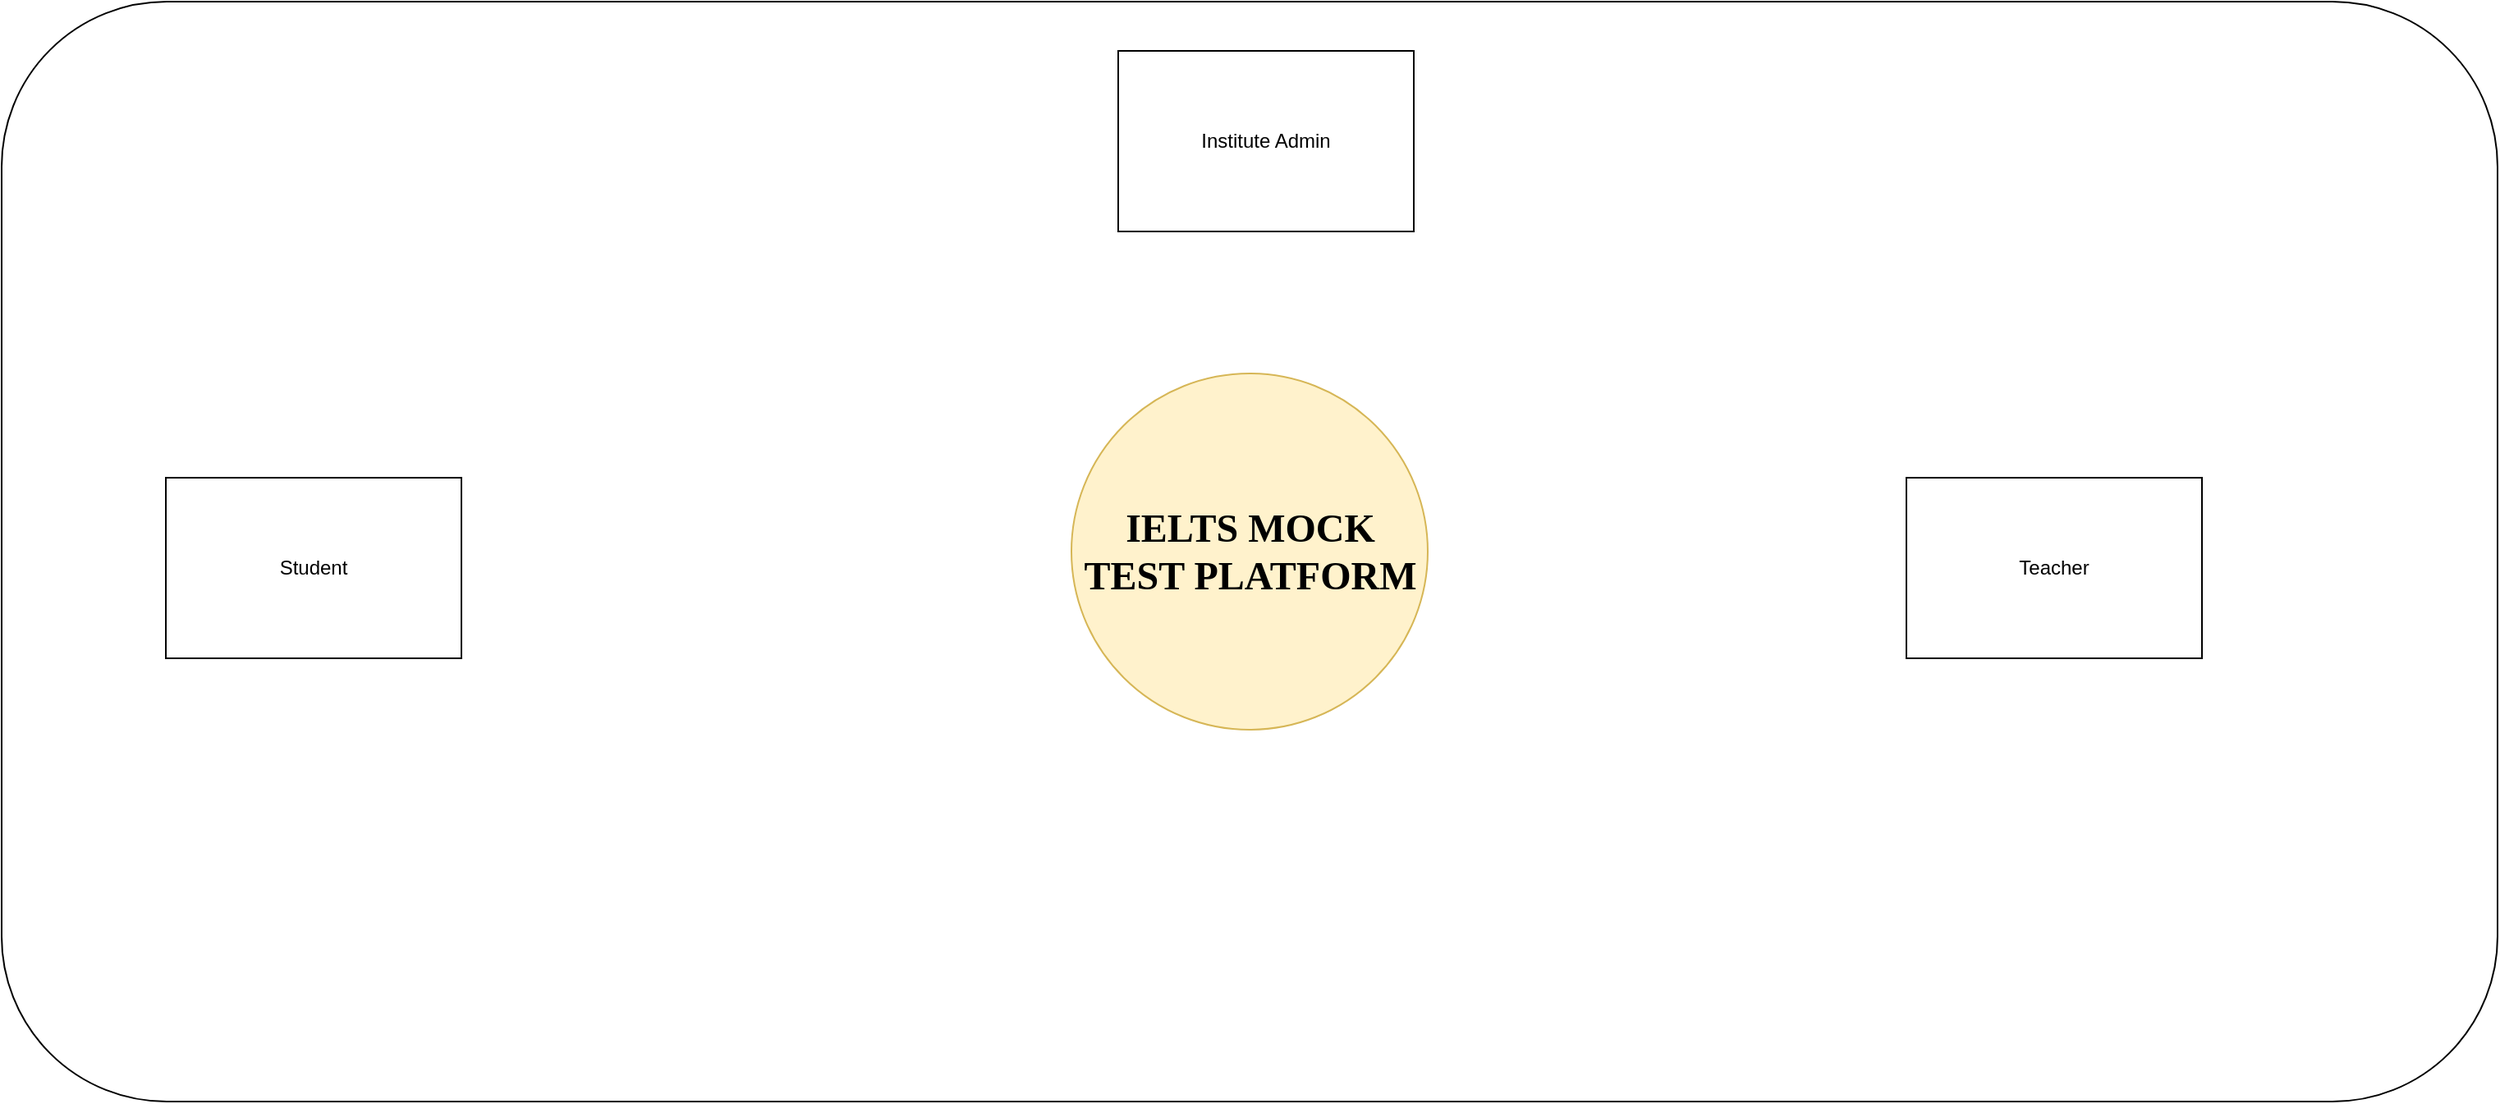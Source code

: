 <mxfile version="24.7.17">
  <diagram name="Page-1" id="etFTTJ8TaBfdBzY4ICjI">
    <mxGraphModel dx="1832" dy="1178" grid="1" gridSize="10" guides="1" tooltips="1" connect="1" arrows="1" fold="1" page="1" pageScale="1" pageWidth="1654" pageHeight="1169" math="0" shadow="0">
      <root>
        <mxCell id="0" />
        <mxCell id="1" parent="0" />
        <mxCell id="hIDMdmYQqQBxp58ehzNk-4" value="" style="rounded=1;whiteSpace=wrap;html=1;" vertex="1" parent="1">
          <mxGeometry x="30" y="60" width="1520" height="670" as="geometry" />
        </mxCell>
        <mxCell id="hIDMdmYQqQBxp58ehzNk-2" value="&lt;h1&gt;&lt;font data-font-src=&quot;https://fonts.googleapis.com/css?family=Ubuntu+Mono&quot; face=&quot;Ubuntu Mono&quot;&gt;IELTS MOCK TEST PLATFORM&lt;/font&gt;&lt;/h1&gt;" style="ellipse;whiteSpace=wrap;html=1;aspect=fixed;fillColor=#fff2cc;strokeColor=#d6b656;" vertex="1" parent="1">
          <mxGeometry x="681.5" y="286.5" width="217" height="217" as="geometry" />
        </mxCell>
        <mxCell id="hIDMdmYQqQBxp58ehzNk-5" value="Student" style="rounded=0;whiteSpace=wrap;html=1;" vertex="1" parent="1">
          <mxGeometry x="130" y="350" width="180" height="110" as="geometry" />
        </mxCell>
        <mxCell id="hIDMdmYQqQBxp58ehzNk-6" value="Teacher" style="rounded=0;whiteSpace=wrap;html=1;" vertex="1" parent="1">
          <mxGeometry x="1190" y="350" width="180" height="110" as="geometry" />
        </mxCell>
        <mxCell id="hIDMdmYQqQBxp58ehzNk-7" value="Institute Admin" style="rounded=0;whiteSpace=wrap;html=1;" vertex="1" parent="1">
          <mxGeometry x="710" y="90" width="180" height="110" as="geometry" />
        </mxCell>
      </root>
    </mxGraphModel>
  </diagram>
</mxfile>
